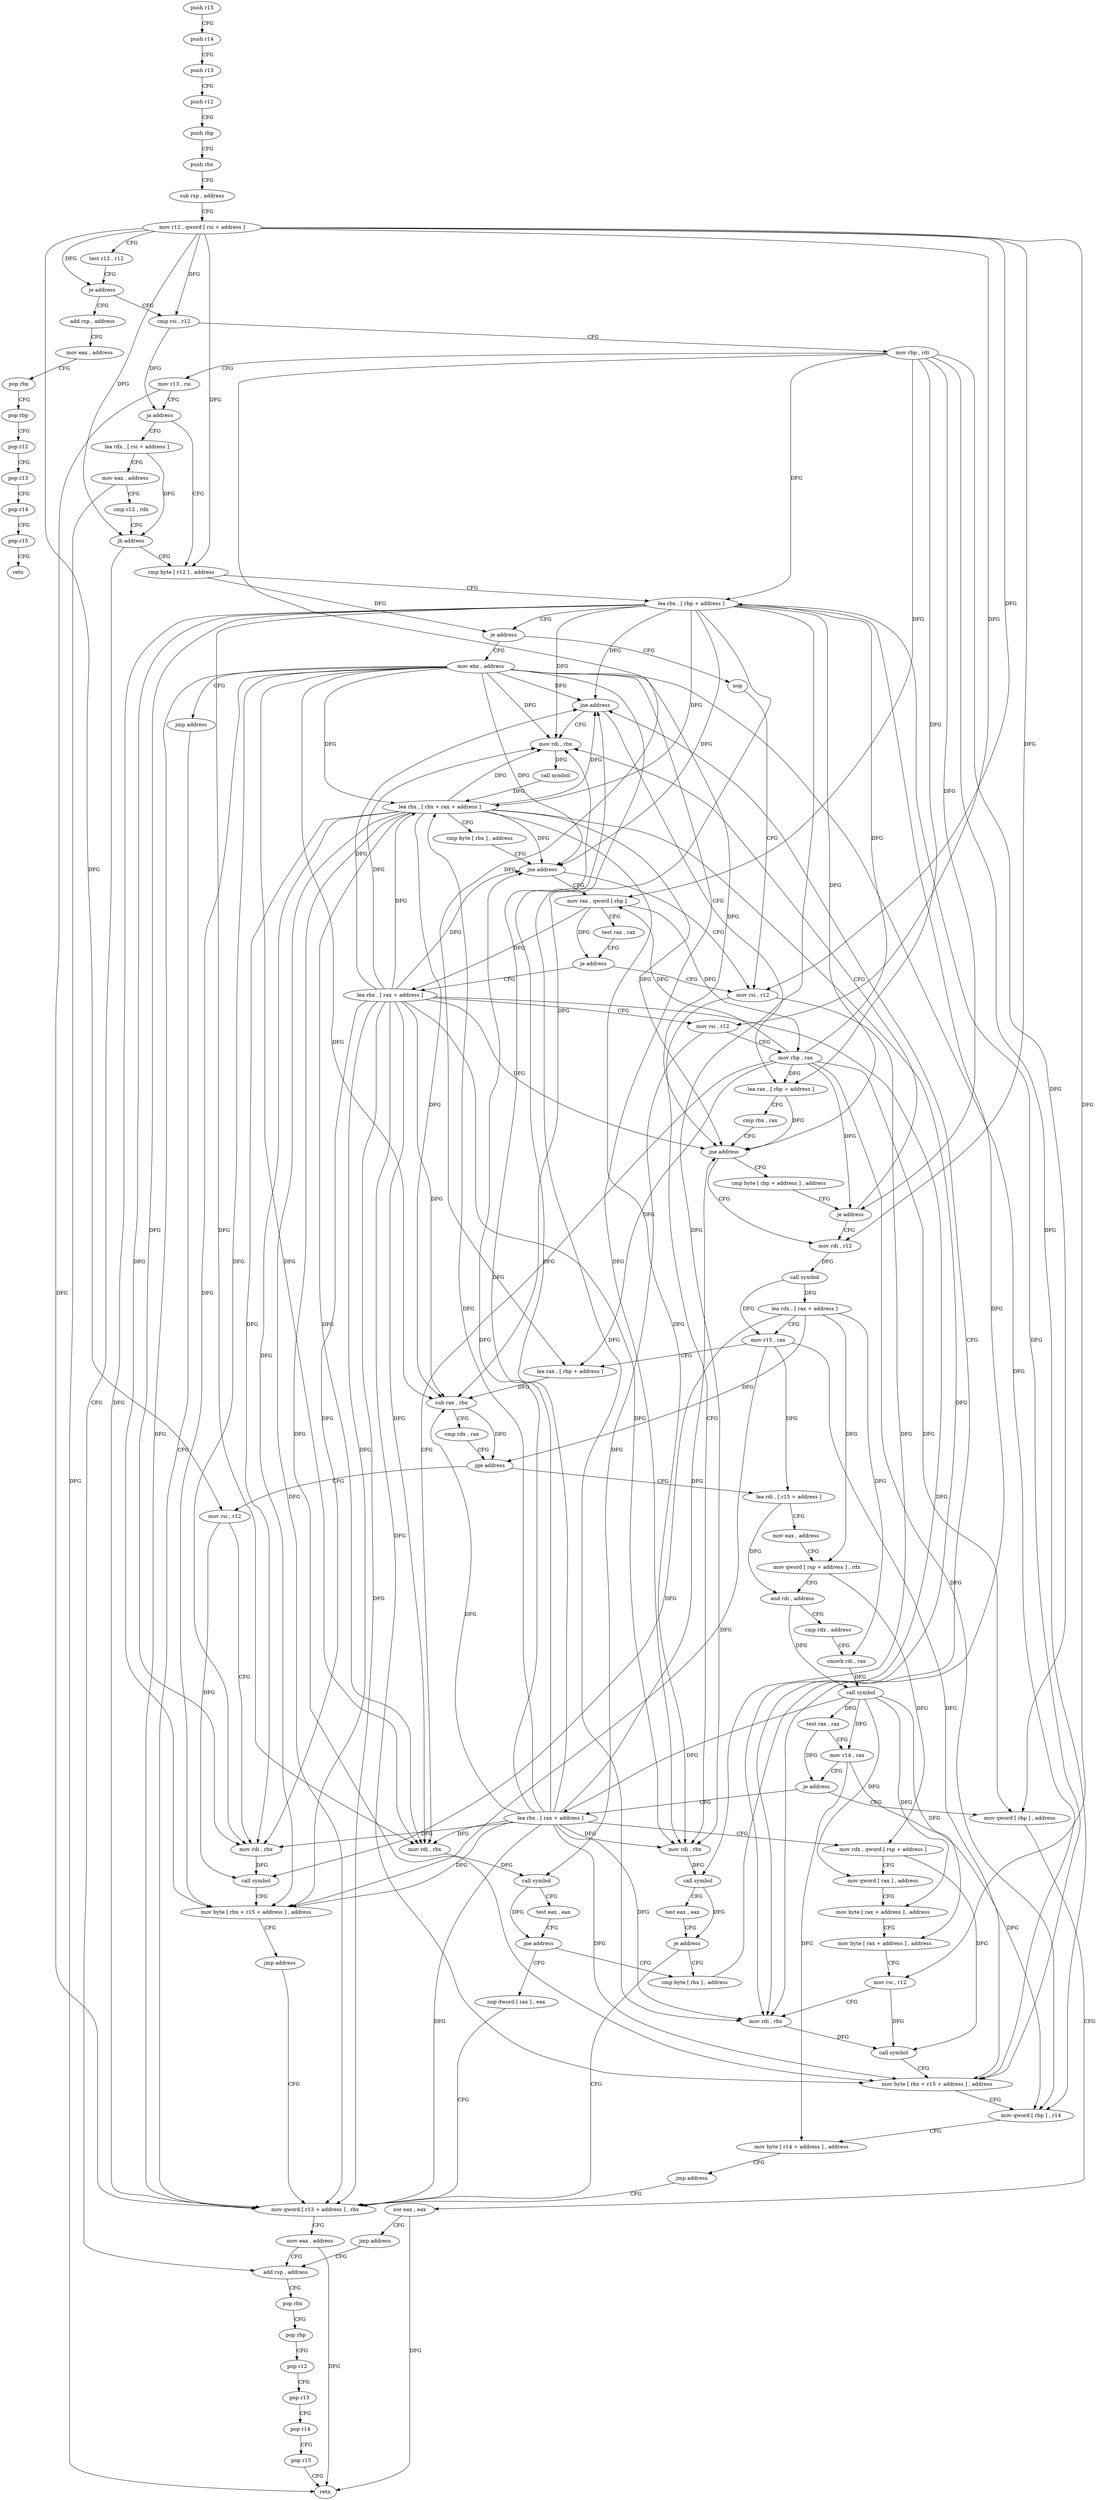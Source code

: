 digraph "func" {
"4438112" [label = "push r15" ]
"4438114" [label = "push r14" ]
"4438116" [label = "push r13" ]
"4438118" [label = "push r12" ]
"4438120" [label = "push rbp" ]
"4438121" [label = "push rbx" ]
"4438122" [label = "sub rsp , address" ]
"4438126" [label = "mov r12 , qword [ rsi + address ]" ]
"4438130" [label = "test r12 , r12" ]
"4438133" [label = "je address" ]
"4438360" [label = "add rsp , address" ]
"4438139" [label = "cmp rsi , r12" ]
"4438364" [label = "mov eax , address" ]
"4438369" [label = "pop rbx" ]
"4438370" [label = "pop rbp" ]
"4438371" [label = "pop r12" ]
"4438373" [label = "pop r13" ]
"4438375" [label = "pop r14" ]
"4438377" [label = "pop r15" ]
"4438379" [label = "retn" ]
"4438142" [label = "mov rbp , rdi" ]
"4438145" [label = "mov r13 , rsi" ]
"4438148" [label = "ja address" ]
"4438164" [label = "cmp byte [ r12 ] , address" ]
"4438150" [label = "lea rdx , [ rsi + address ]" ]
"4438169" [label = "lea rbx , [ rbp + address ]" ]
"4438173" [label = "je address" ]
"4438288" [label = "mov ebx , address" ]
"4438175" [label = "nop" ]
"4438154" [label = "mov eax , address" ]
"4438159" [label = "cmp r12 , rdx" ]
"4438162" [label = "jb address" ]
"4438273" [label = "add rsp , address" ]
"4438293" [label = "jmp address" ]
"4438264" [label = "mov qword [ r13 + address ] , rbx" ]
"4438176" [label = "mov rsi , r12" ]
"4438277" [label = "pop rbx" ]
"4438278" [label = "pop rbp" ]
"4438279" [label = "pop r12" ]
"4438281" [label = "pop r13" ]
"4438283" [label = "pop r14" ]
"4438285" [label = "pop r15" ]
"4438287" [label = "retn" ]
"4438268" [label = "mov eax , address" ]
"4438191" [label = "cmp byte [ rbx ] , address" ]
"4438194" [label = "jne address" ]
"4438211" [label = "mov rdi , rbx" ]
"4438196" [label = "lea rax , [ rbp + address ]" ]
"4438214" [label = "call symbol" ]
"4438219" [label = "lea rbx , [ rbx + rax + address ]" ]
"4438224" [label = "cmp byte [ rbx ] , address" ]
"4438227" [label = "jne address" ]
"4438229" [label = "mov rax , qword [ rbp ]" ]
"4438200" [label = "cmp rbx , rax" ]
"4438203" [label = "jne address" ]
"4438304" [label = "mov rdi , r12" ]
"4438205" [label = "cmp byte [ rbp + address ] , address" ]
"4438179" [label = "mov rdi , rbx" ]
"4438182" [label = "call symbol" ]
"4438187" [label = "test eax , eax" ]
"4438189" [label = "je address" ]
"4438233" [label = "test rax , rax" ]
"4438236" [label = "je address" ]
"4438238" [label = "lea rbx , [ rax + address ]" ]
"4438307" [label = "call symbol" ]
"4438312" [label = "lea rdx , [ rax + address ]" ]
"4438316" [label = "mov r15 , rax" ]
"4438319" [label = "lea rax , [ rbp + address ]" ]
"4438326" [label = "sub rax , rbx" ]
"4438329" [label = "cmp rdx , rax" ]
"4438332" [label = "jge address" ]
"4438384" [label = "lea rdi , [ r15 + address ]" ]
"4438334" [label = "mov rsi , r12" ]
"4438209" [label = "je address" ]
"4438242" [label = "mov rsi , r12" ]
"4438245" [label = "mov rbp , rax" ]
"4438248" [label = "mov rdi , rbx" ]
"4438251" [label = "call symbol" ]
"4438256" [label = "test eax , eax" ]
"4438258" [label = "jne address" ]
"4438260" [label = "nop dword [ rax ] , eax" ]
"4438388" [label = "mov eax , address" ]
"4438393" [label = "mov qword [ rsp + address ] , rdx" ]
"4438398" [label = "and rdi , address" ]
"4438402" [label = "cmp rdx , address" ]
"4438406" [label = "cmovb rdi , rax" ]
"4438410" [label = "call symbol" ]
"4438415" [label = "test rax , rax" ]
"4438418" [label = "mov r14 , rax" ]
"4438421" [label = "je address" ]
"4438478" [label = "mov qword [ rbp ] , address" ]
"4438423" [label = "lea rbx , [ rax + address ]" ]
"4438337" [label = "mov rdi , rbx" ]
"4438340" [label = "call symbol" ]
"4438345" [label = "mov byte [ rbx + r15 + address ] , address" ]
"4438351" [label = "jmp address" ]
"4438486" [label = "xor eax , eax" ]
"4438488" [label = "jmp address" ]
"4438427" [label = "mov rdx , qword [ rsp + address ]" ]
"4438432" [label = "mov qword [ rax ] , address" ]
"4438439" [label = "mov byte [ rax + address ] , address" ]
"4438443" [label = "mov byte [ rax + address ] , address" ]
"4438447" [label = "mov rsi , r12" ]
"4438450" [label = "mov rdi , rbx" ]
"4438453" [label = "call symbol" ]
"4438458" [label = "mov byte [ rbx + r15 + address ] , address" ]
"4438464" [label = "mov qword [ rbp ] , r14" ]
"4438468" [label = "mov byte [ r14 + address ] , address" ]
"4438473" [label = "jmp address" ]
"4438112" -> "4438114" [ label = "CFG" ]
"4438114" -> "4438116" [ label = "CFG" ]
"4438116" -> "4438118" [ label = "CFG" ]
"4438118" -> "4438120" [ label = "CFG" ]
"4438120" -> "4438121" [ label = "CFG" ]
"4438121" -> "4438122" [ label = "CFG" ]
"4438122" -> "4438126" [ label = "CFG" ]
"4438126" -> "4438130" [ label = "CFG" ]
"4438126" -> "4438133" [ label = "DFG" ]
"4438126" -> "4438139" [ label = "DFG" ]
"4438126" -> "4438164" [ label = "DFG" ]
"4438126" -> "4438162" [ label = "DFG" ]
"4438126" -> "4438176" [ label = "DFG" ]
"4438126" -> "4438304" [ label = "DFG" ]
"4438126" -> "4438242" [ label = "DFG" ]
"4438126" -> "4438334" [ label = "DFG" ]
"4438126" -> "4438447" [ label = "DFG" ]
"4438130" -> "4438133" [ label = "CFG" ]
"4438133" -> "4438360" [ label = "CFG" ]
"4438133" -> "4438139" [ label = "CFG" ]
"4438360" -> "4438364" [ label = "CFG" ]
"4438139" -> "4438142" [ label = "CFG" ]
"4438139" -> "4438148" [ label = "DFG" ]
"4438364" -> "4438369" [ label = "CFG" ]
"4438369" -> "4438370" [ label = "CFG" ]
"4438370" -> "4438371" [ label = "CFG" ]
"4438371" -> "4438373" [ label = "CFG" ]
"4438373" -> "4438375" [ label = "CFG" ]
"4438375" -> "4438377" [ label = "CFG" ]
"4438377" -> "4438379" [ label = "CFG" ]
"4438142" -> "4438145" [ label = "CFG" ]
"4438142" -> "4438169" [ label = "DFG" ]
"4438142" -> "4438196" [ label = "DFG" ]
"4438142" -> "4438229" [ label = "DFG" ]
"4438142" -> "4438319" [ label = "DFG" ]
"4438142" -> "4438209" [ label = "DFG" ]
"4438142" -> "4438478" [ label = "DFG" ]
"4438142" -> "4438464" [ label = "DFG" ]
"4438145" -> "4438148" [ label = "CFG" ]
"4438145" -> "4438264" [ label = "DFG" ]
"4438148" -> "4438164" [ label = "CFG" ]
"4438148" -> "4438150" [ label = "CFG" ]
"4438164" -> "4438169" [ label = "CFG" ]
"4438164" -> "4438173" [ label = "DFG" ]
"4438150" -> "4438154" [ label = "CFG" ]
"4438150" -> "4438162" [ label = "DFG" ]
"4438169" -> "4438173" [ label = "CFG" ]
"4438169" -> "4438264" [ label = "DFG" ]
"4438169" -> "4438179" [ label = "DFG" ]
"4438169" -> "4438194" [ label = "DFG" ]
"4438169" -> "4438211" [ label = "DFG" ]
"4438169" -> "4438219" [ label = "DFG" ]
"4438169" -> "4438227" [ label = "DFG" ]
"4438169" -> "4438203" [ label = "DFG" ]
"4438169" -> "4438326" [ label = "DFG" ]
"4438169" -> "4438248" [ label = "DFG" ]
"4438169" -> "4438337" [ label = "DFG" ]
"4438169" -> "4438345" [ label = "DFG" ]
"4438169" -> "4438450" [ label = "DFG" ]
"4438169" -> "4438458" [ label = "DFG" ]
"4438173" -> "4438288" [ label = "CFG" ]
"4438173" -> "4438175" [ label = "CFG" ]
"4438288" -> "4438293" [ label = "CFG" ]
"4438288" -> "4438264" [ label = "DFG" ]
"4438288" -> "4438179" [ label = "DFG" ]
"4438288" -> "4438194" [ label = "DFG" ]
"4438288" -> "4438211" [ label = "DFG" ]
"4438288" -> "4438219" [ label = "DFG" ]
"4438288" -> "4438227" [ label = "DFG" ]
"4438288" -> "4438203" [ label = "DFG" ]
"4438288" -> "4438326" [ label = "DFG" ]
"4438288" -> "4438248" [ label = "DFG" ]
"4438288" -> "4438337" [ label = "DFG" ]
"4438288" -> "4438345" [ label = "DFG" ]
"4438288" -> "4438450" [ label = "DFG" ]
"4438288" -> "4438458" [ label = "DFG" ]
"4438175" -> "4438176" [ label = "CFG" ]
"4438154" -> "4438159" [ label = "CFG" ]
"4438154" -> "4438287" [ label = "DFG" ]
"4438159" -> "4438162" [ label = "CFG" ]
"4438162" -> "4438273" [ label = "CFG" ]
"4438162" -> "4438164" [ label = "CFG" ]
"4438273" -> "4438277" [ label = "CFG" ]
"4438293" -> "4438264" [ label = "CFG" ]
"4438264" -> "4438268" [ label = "CFG" ]
"4438176" -> "4438179" [ label = "CFG" ]
"4438176" -> "4438182" [ label = "DFG" ]
"4438277" -> "4438278" [ label = "CFG" ]
"4438278" -> "4438279" [ label = "CFG" ]
"4438279" -> "4438281" [ label = "CFG" ]
"4438281" -> "4438283" [ label = "CFG" ]
"4438283" -> "4438285" [ label = "CFG" ]
"4438285" -> "4438287" [ label = "CFG" ]
"4438268" -> "4438273" [ label = "CFG" ]
"4438268" -> "4438287" [ label = "DFG" ]
"4438191" -> "4438194" [ label = "CFG" ]
"4438194" -> "4438211" [ label = "CFG" ]
"4438194" -> "4438196" [ label = "CFG" ]
"4438211" -> "4438214" [ label = "DFG" ]
"4438196" -> "4438200" [ label = "CFG" ]
"4438196" -> "4438203" [ label = "DFG" ]
"4438214" -> "4438219" [ label = "DFG" ]
"4438219" -> "4438224" [ label = "CFG" ]
"4438219" -> "4438264" [ label = "DFG" ]
"4438219" -> "4438179" [ label = "DFG" ]
"4438219" -> "4438194" [ label = "DFG" ]
"4438219" -> "4438211" [ label = "DFG" ]
"4438219" -> "4438227" [ label = "DFG" ]
"4438219" -> "4438203" [ label = "DFG" ]
"4438219" -> "4438326" [ label = "DFG" ]
"4438219" -> "4438248" [ label = "DFG" ]
"4438219" -> "4438337" [ label = "DFG" ]
"4438219" -> "4438345" [ label = "DFG" ]
"4438219" -> "4438450" [ label = "DFG" ]
"4438219" -> "4438458" [ label = "DFG" ]
"4438224" -> "4438227" [ label = "CFG" ]
"4438227" -> "4438176" [ label = "CFG" ]
"4438227" -> "4438229" [ label = "CFG" ]
"4438229" -> "4438233" [ label = "CFG" ]
"4438229" -> "4438236" [ label = "DFG" ]
"4438229" -> "4438238" [ label = "DFG" ]
"4438229" -> "4438245" [ label = "DFG" ]
"4438200" -> "4438203" [ label = "CFG" ]
"4438203" -> "4438304" [ label = "CFG" ]
"4438203" -> "4438205" [ label = "CFG" ]
"4438304" -> "4438307" [ label = "DFG" ]
"4438205" -> "4438209" [ label = "CFG" ]
"4438179" -> "4438182" [ label = "DFG" ]
"4438182" -> "4438187" [ label = "CFG" ]
"4438182" -> "4438189" [ label = "DFG" ]
"4438187" -> "4438189" [ label = "CFG" ]
"4438189" -> "4438264" [ label = "CFG" ]
"4438189" -> "4438191" [ label = "CFG" ]
"4438233" -> "4438236" [ label = "CFG" ]
"4438236" -> "4438176" [ label = "CFG" ]
"4438236" -> "4438238" [ label = "CFG" ]
"4438238" -> "4438242" [ label = "CFG" ]
"4438238" -> "4438264" [ label = "DFG" ]
"4438238" -> "4438179" [ label = "DFG" ]
"4438238" -> "4438194" [ label = "DFG" ]
"4438238" -> "4438211" [ label = "DFG" ]
"4438238" -> "4438227" [ label = "DFG" ]
"4438238" -> "4438326" [ label = "DFG" ]
"4438238" -> "4438219" [ label = "DFG" ]
"4438238" -> "4438203" [ label = "DFG" ]
"4438238" -> "4438248" [ label = "DFG" ]
"4438238" -> "4438337" [ label = "DFG" ]
"4438238" -> "4438345" [ label = "DFG" ]
"4438238" -> "4438450" [ label = "DFG" ]
"4438238" -> "4438458" [ label = "DFG" ]
"4438307" -> "4438312" [ label = "DFG" ]
"4438307" -> "4438316" [ label = "DFG" ]
"4438312" -> "4438316" [ label = "CFG" ]
"4438312" -> "4438332" [ label = "DFG" ]
"4438312" -> "4438393" [ label = "DFG" ]
"4438312" -> "4438406" [ label = "DFG" ]
"4438312" -> "4438340" [ label = "DFG" ]
"4438316" -> "4438319" [ label = "CFG" ]
"4438316" -> "4438384" [ label = "DFG" ]
"4438316" -> "4438345" [ label = "DFG" ]
"4438316" -> "4438458" [ label = "DFG" ]
"4438319" -> "4438326" [ label = "DFG" ]
"4438326" -> "4438329" [ label = "CFG" ]
"4438326" -> "4438332" [ label = "DFG" ]
"4438329" -> "4438332" [ label = "CFG" ]
"4438332" -> "4438384" [ label = "CFG" ]
"4438332" -> "4438334" [ label = "CFG" ]
"4438384" -> "4438388" [ label = "CFG" ]
"4438384" -> "4438398" [ label = "DFG" ]
"4438334" -> "4438337" [ label = "CFG" ]
"4438334" -> "4438340" [ label = "DFG" ]
"4438209" -> "4438304" [ label = "CFG" ]
"4438209" -> "4438211" [ label = "CFG" ]
"4438242" -> "4438245" [ label = "CFG" ]
"4438242" -> "4438251" [ label = "DFG" ]
"4438245" -> "4438248" [ label = "CFG" ]
"4438245" -> "4438169" [ label = "DFG" ]
"4438245" -> "4438196" [ label = "DFG" ]
"4438245" -> "4438229" [ label = "DFG" ]
"4438245" -> "4438319" [ label = "DFG" ]
"4438245" -> "4438209" [ label = "DFG" ]
"4438245" -> "4438478" [ label = "DFG" ]
"4438245" -> "4438464" [ label = "DFG" ]
"4438248" -> "4438251" [ label = "DFG" ]
"4438251" -> "4438256" [ label = "CFG" ]
"4438251" -> "4438258" [ label = "DFG" ]
"4438256" -> "4438258" [ label = "CFG" ]
"4438258" -> "4438191" [ label = "CFG" ]
"4438258" -> "4438260" [ label = "CFG" ]
"4438260" -> "4438264" [ label = "CFG" ]
"4438388" -> "4438393" [ label = "CFG" ]
"4438393" -> "4438398" [ label = "CFG" ]
"4438393" -> "4438427" [ label = "DFG" ]
"4438398" -> "4438402" [ label = "CFG" ]
"4438398" -> "4438410" [ label = "DFG" ]
"4438402" -> "4438406" [ label = "CFG" ]
"4438406" -> "4438410" [ label = "DFG" ]
"4438410" -> "4438415" [ label = "DFG" ]
"4438410" -> "4438418" [ label = "DFG" ]
"4438410" -> "4438423" [ label = "DFG" ]
"4438410" -> "4438432" [ label = "DFG" ]
"4438410" -> "4438439" [ label = "DFG" ]
"4438410" -> "4438443" [ label = "DFG" ]
"4438415" -> "4438418" [ label = "CFG" ]
"4438415" -> "4438421" [ label = "DFG" ]
"4438418" -> "4438421" [ label = "CFG" ]
"4438418" -> "4438464" [ label = "DFG" ]
"4438418" -> "4438468" [ label = "DFG" ]
"4438421" -> "4438478" [ label = "CFG" ]
"4438421" -> "4438423" [ label = "CFG" ]
"4438478" -> "4438486" [ label = "CFG" ]
"4438423" -> "4438427" [ label = "CFG" ]
"4438423" -> "4438264" [ label = "DFG" ]
"4438423" -> "4438179" [ label = "DFG" ]
"4438423" -> "4438194" [ label = "DFG" ]
"4438423" -> "4438211" [ label = "DFG" ]
"4438423" -> "4438227" [ label = "DFG" ]
"4438423" -> "4438326" [ label = "DFG" ]
"4438423" -> "4438248" [ label = "DFG" ]
"4438423" -> "4438337" [ label = "DFG" ]
"4438423" -> "4438219" [ label = "DFG" ]
"4438423" -> "4438203" [ label = "DFG" ]
"4438423" -> "4438345" [ label = "DFG" ]
"4438423" -> "4438450" [ label = "DFG" ]
"4438423" -> "4438458" [ label = "DFG" ]
"4438337" -> "4438340" [ label = "DFG" ]
"4438340" -> "4438345" [ label = "CFG" ]
"4438345" -> "4438351" [ label = "CFG" ]
"4438351" -> "4438264" [ label = "CFG" ]
"4438486" -> "4438488" [ label = "CFG" ]
"4438486" -> "4438287" [ label = "DFG" ]
"4438488" -> "4438273" [ label = "CFG" ]
"4438427" -> "4438432" [ label = "CFG" ]
"4438427" -> "4438453" [ label = "DFG" ]
"4438432" -> "4438439" [ label = "CFG" ]
"4438439" -> "4438443" [ label = "CFG" ]
"4438443" -> "4438447" [ label = "CFG" ]
"4438447" -> "4438450" [ label = "CFG" ]
"4438447" -> "4438453" [ label = "DFG" ]
"4438450" -> "4438453" [ label = "DFG" ]
"4438453" -> "4438458" [ label = "CFG" ]
"4438458" -> "4438464" [ label = "CFG" ]
"4438464" -> "4438468" [ label = "CFG" ]
"4438468" -> "4438473" [ label = "CFG" ]
"4438473" -> "4438264" [ label = "CFG" ]
}
